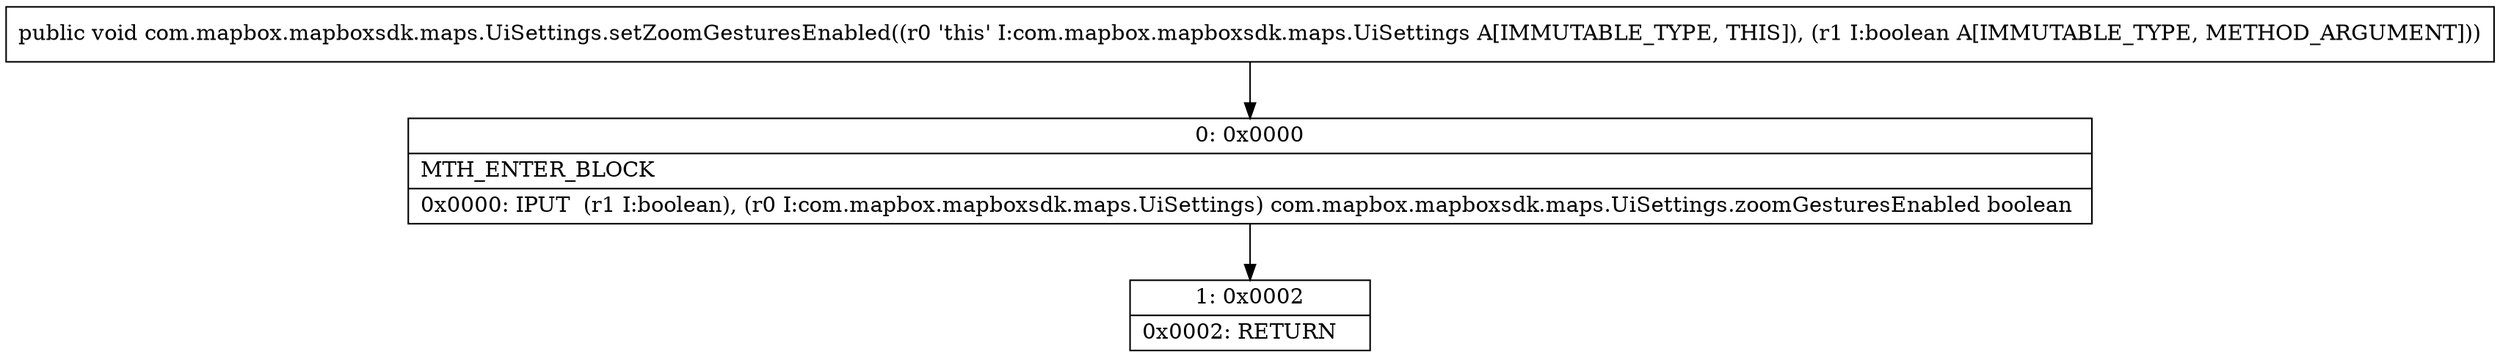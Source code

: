 digraph "CFG forcom.mapbox.mapboxsdk.maps.UiSettings.setZoomGesturesEnabled(Z)V" {
Node_0 [shape=record,label="{0\:\ 0x0000|MTH_ENTER_BLOCK\l|0x0000: IPUT  (r1 I:boolean), (r0 I:com.mapbox.mapboxsdk.maps.UiSettings) com.mapbox.mapboxsdk.maps.UiSettings.zoomGesturesEnabled boolean \l}"];
Node_1 [shape=record,label="{1\:\ 0x0002|0x0002: RETURN   \l}"];
MethodNode[shape=record,label="{public void com.mapbox.mapboxsdk.maps.UiSettings.setZoomGesturesEnabled((r0 'this' I:com.mapbox.mapboxsdk.maps.UiSettings A[IMMUTABLE_TYPE, THIS]), (r1 I:boolean A[IMMUTABLE_TYPE, METHOD_ARGUMENT])) }"];
MethodNode -> Node_0;
Node_0 -> Node_1;
}

